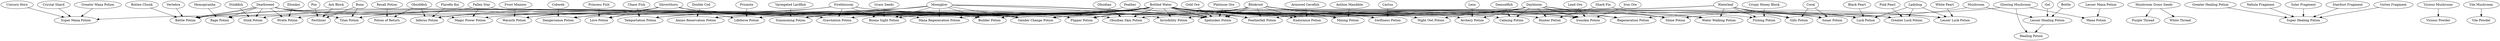 digraph G {
  "Bottled Water" -> "Ammo Reservation Potion" [color="black"];
  "Double Cod" -> "Ammo Reservation Potion" [color="black"];
  "Moonglow" -> "Ammo Reservation Potion" [color="black"];
  "Bottled Water" -> "Archery Potion" [color="black"];
  "Daybloom" -> "Archery Potion" [color="black"];
  "Lens" -> "Archery Potion" [color="black"];
  "Bottled Water" -> "Battle Potion" [color="black"];
  "Deathweed" -> "Battle Potion" [color="black"];
  "Rotten Chunk" -> "Battle Potion" [color="black"];
  "Bottled Water" -> "Battle Potion" [color="black"];
  "Deathweed" -> "Battle Potion" [color="black"];
  "Vertebra" -> "Battle Potion" [color="black"];
  "Blinkroot" -> "Biome Sight Potion" [color="black"];
  "Bottled Water" -> "Biome Sight Potion" [color="black"];
  "Fireblossom" -> "Biome Sight Potion" [color="black"];
  "Grass Seeds" -> "Biome Sight Potion" [color="black"];
  "Moonglow" -> "Biome Sight Potion" [color="black"];
  "Blinkroot" -> "Builder Potion" [color="black"];
  "Bottled Water" -> "Builder Potion" [color="black"];
  "Moonglow" -> "Builder Potion" [color="black"];
  "Shiverthorn" -> "Builder Potion" [color="black"];
  "Bottled Water" -> "Calming Potion" [color="black"];
  "Damselfish" -> "Calming Potion" [color="black"];
  "Daybloom" -> "Calming Potion" [color="black"];
  "Bottled Water" -> "Dangersense Potion" [color="black"];
  "Cobweb" -> "Dangersense Potion" [color="black"];
  "Shiverthorn" -> "Dangersense Potion" [color="black"];
  "Armored Cavefish" -> "Endurance Potion" [color="black"];
  "Blinkroot" -> "Endurance Potion" [color="black"];
  "Bottled Water" -> "Endurance Potion" [color="black"];
  "Blinkroot" -> "Featherfall Potion" [color="black"];
  "Bottled Water" -> "Featherfall Potion" [color="black"];
  "Daybloom" -> "Featherfall Potion" [color="black"];
  "Feather" -> "Featherfall Potion" [color="black"];
  "Ash Block" -> "Fertilizer" [color="black"];
  "Bone" -> "Fertilizer" [color="black"];
  "Poo" -> "Fertilizer" [color="black"];
  "Bottled Water" -> "Fishing Potion" [color="black"];
  "Crispy Honey Block" -> "Fishing Potion" [color="black"];
  "Waterleaf" -> "Fishing Potion" [color="black"];
  "Bottled Water" -> "Flipper Potion" [color="black"];
  "Shiverthorn" -> "Flipper Potion" [color="black"];
  "Waterleaf" -> "Flipper Potion" [color="black"];
  "Blinkroot" -> "Gender Change Potion" [color="black"];
  "Bottled Water" -> "Gender Change Potion" [color="black"];
  "Daybloom" -> "Gender Change Potion" [color="black"];
  "Deathweed" -> "Gender Change Potion" [color="black"];
  "Fireblossom" -> "Gender Change Potion" [color="black"];
  "Moonglow" -> "Gender Change Potion" [color="black"];
  "Shiverthorn" -> "Gender Change Potion" [color="black"];
  "Waterleaf" -> "Gender Change Potion" [color="black"];
  "Bottled Water" -> "Gills Potion" [color="black"];
  "Coral" -> "Gills Potion" [color="black"];
  "Waterleaf" -> "Gills Potion" [color="black"];
  "Blinkroot" -> "Gravitation Potion" [color="black"];
  "Bottled Water" -> "Gravitation Potion" [color="black"];
  "Deathweed" -> "Gravitation Potion" [color="black"];
  "Feather" -> "Gravitation Potion" [color="black"];
  "Fireblossom" -> "Gravitation Potion" [color="black"];
  "Bottled Water" -> "Greater Luck Potion" [color="black"];
  "Ladybug" -> "Greater Luck Potion" [color="black"];
  "Pink Pearl" -> "Greater Luck Potion" [color="black"];
  "Waterleaf" -> "Greater Luck Potion" [color="black"];
  "Glowing Mushroom" -> "Healing Potion" [color="black"];
  "Lesser Healing Potion" -> "Healing Potion" [color="black"];
  "Blinkroot" -> "Hunter Potion" [color="black"];
  "Bottled Water" -> "Hunter Potion" [color="black"];
  "Daybloom" -> "Hunter Potion" [color="black"];
  "Shark Fin" -> "Hunter Potion" [color="black"];
  "Bottled Water" -> "Inferno Potion" [color="black"];
  "Fireblossom" -> "Inferno Potion" [color="black"];
  "Flarefin Koi" -> "Inferno Potion" [color="black"];
  "Obsidifish" -> "Inferno Potion" [color="black"];
  "Blinkroot" -> "Invisibility Potion" [color="black"];
  "Bottled Water" -> "Invisibility Potion" [color="black"];
  "Moonglow" -> "Invisibility Potion" [color="black"];
  "Bottled Water" -> "Ironskin Potion" [color="black"];
  "Daybloom" -> "Ironskin Potion" [color="black"];
  "Iron Ore" -> "Ironskin Potion" [color="black"];
  "Bottled Water" -> "Ironskin Potion" [color="black"];
  "Daybloom" -> "Ironskin Potion" [color="black"];
  "Lead Ore" -> "Ironskin Potion" [color="black"];
  "Bottle" -> "Lesser Healing Potion" [color="black"];
  "Gel" -> "Lesser Healing Potion" [color="black"];
  "Mushroom" -> "Lesser Healing Potion" [color="black"];
  "Bottled Water" -> "Lesser Luck Potion" [color="black"];
  "Ladybug" -> "Lesser Luck Potion" [color="black"];
  "Waterleaf" -> "Lesser Luck Potion" [color="black"];
  "White Pearl" -> "Lesser Luck Potion" [color="black"];
  "Bottled Water" -> "Lifeforce Potion" [color="black"];
  "Moonglow" -> "Lifeforce Potion" [color="black"];
  "Prismite" -> "Lifeforce Potion" [color="black"];
  "Shiverthorn" -> "Lifeforce Potion" [color="black"];
  "Waterleaf" -> "Lifeforce Potion" [color="black"];
  "Bottled Water" -> "Love Potion" [color="black"];
  "Princess Fish" -> "Love Potion" [color="black"];
  "Shiverthorn" -> "Love Potion" [color="black"];
  "Black Pearl" -> "Luck Potion" [color="black"];
  "Bottled Water" -> "Luck Potion" [color="black"];
  "Ladybug" -> "Luck Potion" [color="black"];
  "Waterleaf" -> "Luck Potion" [color="black"];
  "Bottled Water" -> "Magic Power Potion" [color="black"];
  "Deathweed" -> "Magic Power Potion" [color="black"];
  "Fallen Star" -> "Magic Power Potion" [color="black"];
  "Moonglow" -> "Magic Power Potion" [color="black"];
  "Glowing Mushroom" -> "Mana Potion" [color="black"];
  "Lesser Mana Potion" -> "Mana Potion" [color="black"];
  "Bottled Water" -> "Mana Regeneration Potion" [color="black"];
  "Daybloom" -> "Mana Regeneration Potion" [color="black"];
  "Fallen Star" -> "Mana Regeneration Potion" [color="black"];
  "Moonglow" -> "Mana Regeneration Potion" [color="black"];
  "Antlion Mandible" -> "Mining Potion" [color="black"];
  "Blinkroot" -> "Mining Potion" [color="black"];
  "Bottled Water" -> "Mining Potion" [color="black"];
  "Blinkroot" -> "Night Owl Potion" [color="black"];
  "Bottled Water" -> "Night Owl Potion" [color="black"];
  "Daybloom" -> "Night Owl Potion" [color="black"];
  "Bottled Water" -> "Obsidian Skin Potion" [color="black"];
  "Fireblossom" -> "Obsidian Skin Potion" [color="black"];
  "Obsidian" -> "Obsidian Skin Potion" [color="black"];
  "Waterleaf" -> "Obsidian Skin Potion" [color="black"];
  "Obsidifish" -> "Potion of Return" [color="black"];
  "Recall Potion" -> "Potion of Return" [color="black"];
  "Mushroom Grass Seeds" -> "Purple Thread" [color="black"];
  "Bottled Water" -> "Rage Potion" [color="black"];
  "Deathweed" -> "Rage Potion" [color="black"];
  "Hemopiranha" -> "Rage Potion" [color="black"];
  "Bottled Water" -> "Regeneration Potion" [color="black"];
  "Daybloom" -> "Regeneration Potion" [color="black"];
  "Mushroom" -> "Regeneration Potion" [color="black"];
  "Bottled Water" -> "Shine Potion" [color="black"];
  "Daybloom" -> "Shine Potion" [color="black"];
  "Glowing Mushroom" -> "Shine Potion" [color="black"];
  "Bottled Water" -> "Sonar Potion" [color="black"];
  "Coral" -> "Sonar Potion" [color="black"];
  "Waterleaf" -> "Sonar Potion" [color="black"];
  "Blinkroot" -> "Spelunker Potion" [color="black"];
  "Bottled Water" -> "Spelunker Potion" [color="black"];
  "Gold Ore" -> "Spelunker Potion" [color="black"];
  "Moonglow" -> "Spelunker Potion" [color="black"];
  "Blinkroot" -> "Spelunker Potion" [color="black"];
  "Bottled Water" -> "Spelunker Potion" [color="black"];
  "Moonglow" -> "Spelunker Potion" [color="black"];
  "Platinum Ore" -> "Spelunker Potion" [color="black"];
  "Bottled Water" -> "Stink Potion" [color="black"];
  "Deathweed" -> "Stink Potion" [color="black"];
  "Stinkfish" -> "Stink Potion" [color="black"];
  "Bottled Water" -> "Summoning Potion" [color="black"];
  "Moonglow" -> "Summoning Potion" [color="black"];
  "Variegated Lardfish" -> "Summoning Potion" [color="black"];
  "Greater Healing Potion" -> "Super Healing Potion" [color="black"];
  "Nebula Fragment" -> "Super Healing Potion" [color="black"];
  "Solar Fragment" -> "Super Healing Potion" [color="black"];
  "Stardust Fragment" -> "Super Healing Potion" [color="black"];
  "Vortex Fragment" -> "Super Healing Potion" [color="black"];
  "Crystal Shard" -> "Super Mana Potion" [color="black"];
  "Fallen Star" -> "Super Mana Potion" [color="black"];
  "Greater Mana Potion" -> "Super Mana Potion" [color="black"];
  "Unicorn Horn" -> "Super Mana Potion" [color="black"];
  "Blinkroot" -> "Swiftness Potion" [color="black"];
  "Bottled Water" -> "Swiftness Potion" [color="black"];
  "Cactus" -> "Swiftness Potion" [color="black"];
  "Bottled Water" -> "Teleportation Potion" [color="black"];
  "Chaos Fish" -> "Teleportation Potion" [color="black"];
  "Fireblossom" -> "Teleportation Potion" [color="black"];
  "Bone" -> "Titan Potion" [color="black"];
  "Bottled Water" -> "Titan Potion" [color="black"];
  "Deathweed" -> "Titan Potion" [color="black"];
  "Shiverthorn" -> "Titan Potion" [color="black"];
  "Vicious Mushroom" -> "Vicious Powder" [color="black"];
  "Vile Mushroom" -> "Vile Powder" [color="black"];
  "Bottled Water" -> "Warmth Potion" [color="black"];
  "Frost Minnow" -> "Warmth Potion" [color="black"];
  "Shiverthorn" -> "Warmth Potion" [color="black"];
  "Bottled Water" -> "Water Walking Potion" [color="black"];
  "Shark Fin" -> "Water Walking Potion" [color="black"];
  "Waterleaf" -> "Water Walking Potion" [color="black"];
  "Mushroom Grass Seeds" -> "White Thread" [color="black"];
  "Bottled Water" -> "Wrath Potion" [color="black"];
  "Deathweed" -> "Wrath Potion" [color="black"];
  "Ebonkoi" -> "Wrath Potion" [color="black"];
}
